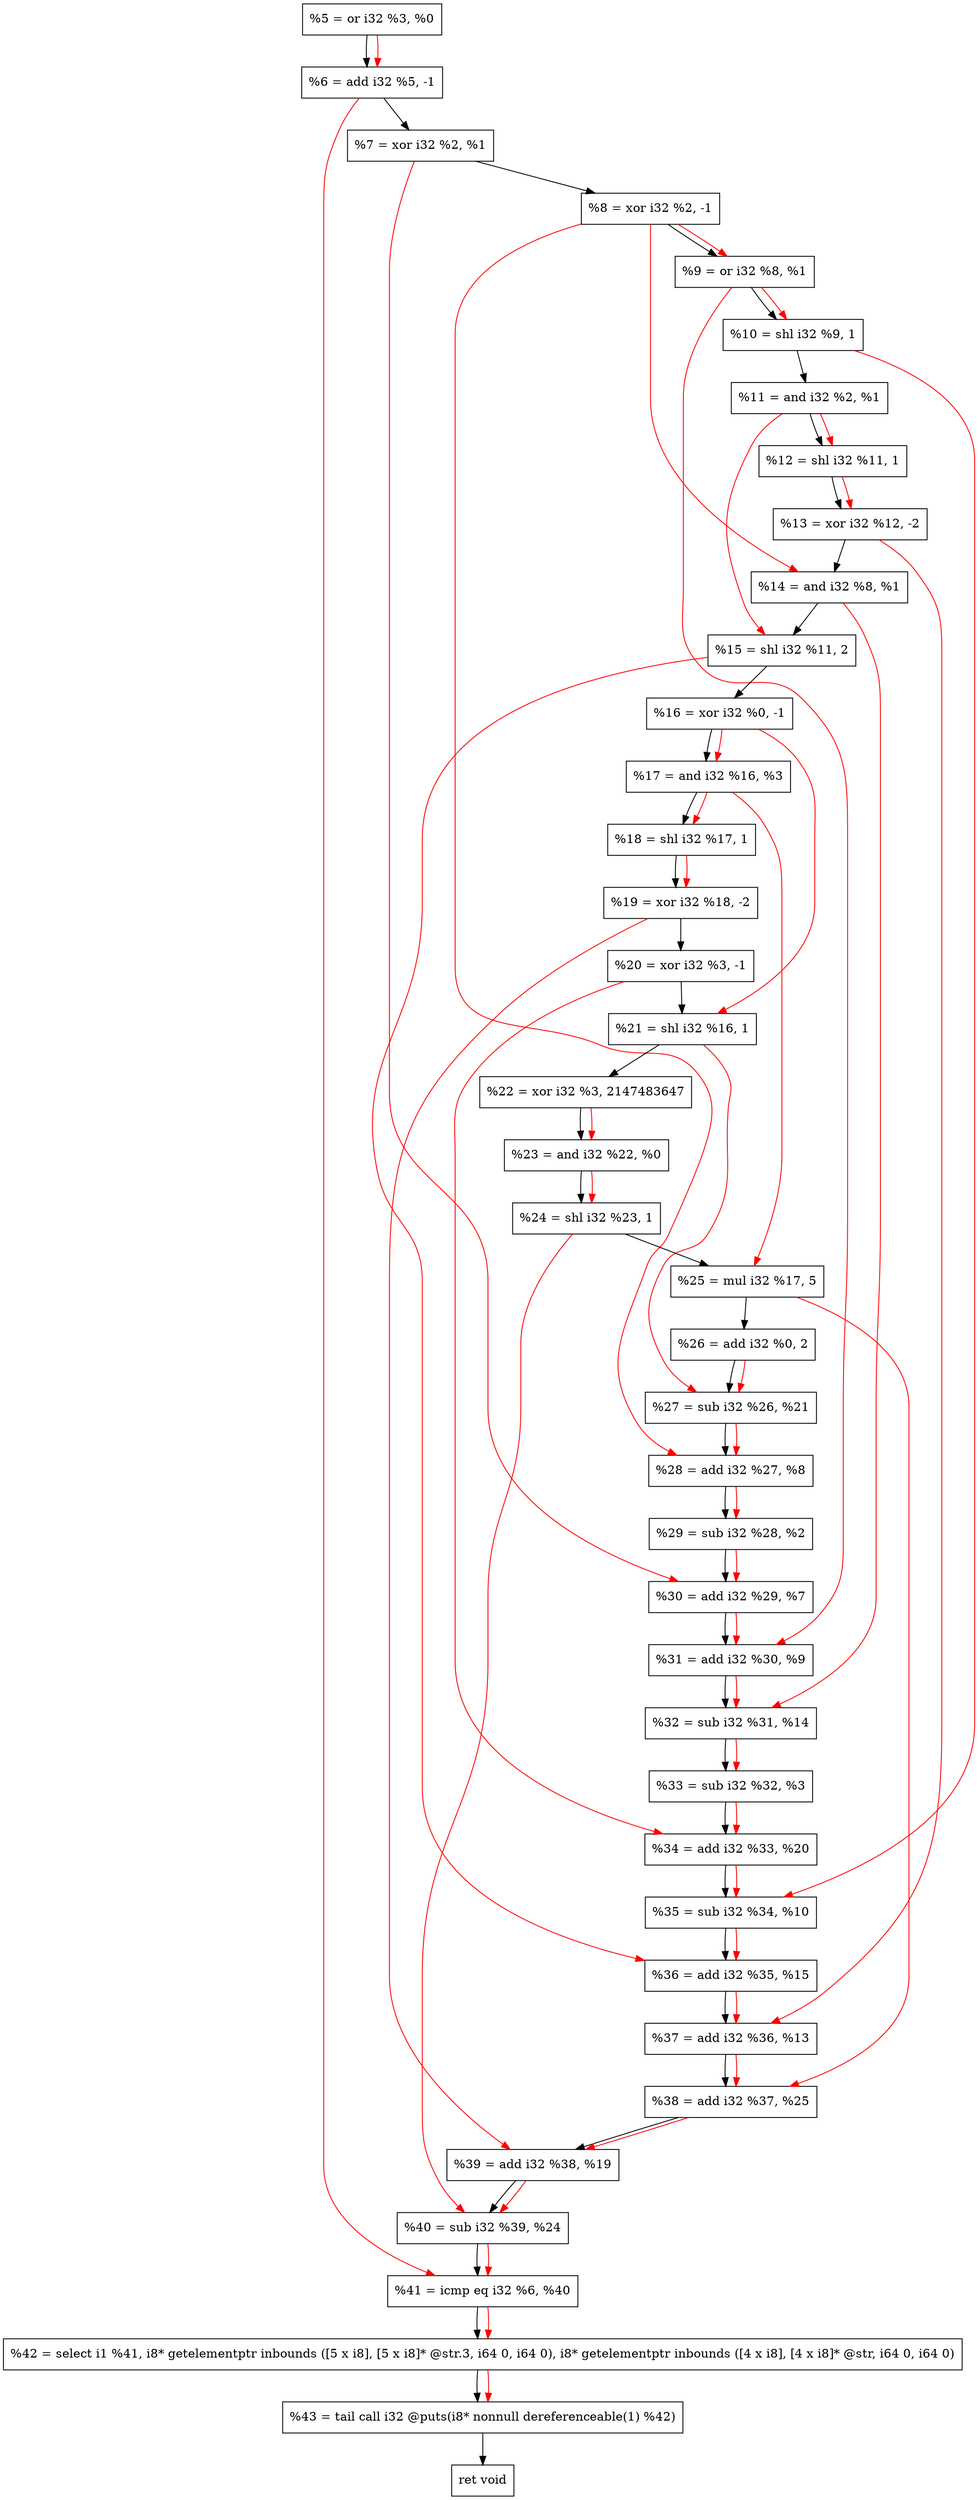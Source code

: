 digraph "DFG for'crackme' function" {
	Node0x1229a90[shape=record, label="  %5 = or i32 %3, %0"];
	Node0x122a110[shape=record, label="  %6 = add i32 %5, -1"];
	Node0x122a180[shape=record, label="  %7 = xor i32 %2, %1"];
	Node0x122a1f0[shape=record, label="  %8 = xor i32 %2, -1"];
	Node0x122a260[shape=record, label="  %9 = or i32 %8, %1"];
	Node0x122a300[shape=record, label="  %10 = shl i32 %9, 1"];
	Node0x122a370[shape=record, label="  %11 = and i32 %2, %1"];
	Node0x122a3e0[shape=record, label="  %12 = shl i32 %11, 1"];
	Node0x122a480[shape=record, label="  %13 = xor i32 %12, -2"];
	Node0x122a4f0[shape=record, label="  %14 = and i32 %8, %1"];
	Node0x122a590[shape=record, label="  %15 = shl i32 %11, 2"];
	Node0x122a600[shape=record, label="  %16 = xor i32 %0, -1"];
	Node0x122a670[shape=record, label="  %17 = and i32 %16, %3"];
	Node0x122a6e0[shape=record, label="  %18 = shl i32 %17, 1"];
	Node0x122a750[shape=record, label="  %19 = xor i32 %18, -2"];
	Node0x122a7c0[shape=record, label="  %20 = xor i32 %3, -1"];
	Node0x122a830[shape=record, label="  %21 = shl i32 %16, 1"];
	Node0x122a8d0[shape=record, label="  %22 = xor i32 %3, 2147483647"];
	Node0x122a940[shape=record, label="  %23 = and i32 %22, %0"];
	Node0x122a9b0[shape=record, label="  %24 = shl i32 %23, 1"];
	Node0x122aa50[shape=record, label="  %25 = mul i32 %17, 5"];
	Node0x122aac0[shape=record, label="  %26 = add i32 %0, 2"];
	Node0x122ab30[shape=record, label="  %27 = sub i32 %26, %21"];
	Node0x122aba0[shape=record, label="  %28 = add i32 %27, %8"];
	Node0x122ac10[shape=record, label="  %29 = sub i32 %28, %2"];
	Node0x122ac80[shape=record, label="  %30 = add i32 %29, %7"];
	Node0x122acf0[shape=record, label="  %31 = add i32 %30, %9"];
	Node0x122ad60[shape=record, label="  %32 = sub i32 %31, %14"];
	Node0x122afe0[shape=record, label="  %33 = sub i32 %32, %3"];
	Node0x122b050[shape=record, label="  %34 = add i32 %33, %20"];
	Node0x122b0c0[shape=record, label="  %35 = sub i32 %34, %10"];
	Node0x122b130[shape=record, label="  %36 = add i32 %35, %15"];
	Node0x122b1a0[shape=record, label="  %37 = add i32 %36, %13"];
	Node0x122b210[shape=record, label="  %38 = add i32 %37, %25"];
	Node0x122b280[shape=record, label="  %39 = add i32 %38, %19"];
	Node0x122b2f0[shape=record, label="  %40 = sub i32 %39, %24"];
	Node0x122b360[shape=record, label="  %41 = icmp eq i32 %6, %40"];
	Node0x11ca268[shape=record, label="  %42 = select i1 %41, i8* getelementptr inbounds ([5 x i8], [5 x i8]* @str.3, i64 0, i64 0), i8* getelementptr inbounds ([4 x i8], [4 x i8]* @str, i64 0, i64 0)"];
	Node0x122b800[shape=record, label="  %43 = tail call i32 @puts(i8* nonnull dereferenceable(1) %42)"];
	Node0x122b850[shape=record, label="  ret void"];
	Node0x1229a90 -> Node0x122a110;
	Node0x122a110 -> Node0x122a180;
	Node0x122a180 -> Node0x122a1f0;
	Node0x122a1f0 -> Node0x122a260;
	Node0x122a260 -> Node0x122a300;
	Node0x122a300 -> Node0x122a370;
	Node0x122a370 -> Node0x122a3e0;
	Node0x122a3e0 -> Node0x122a480;
	Node0x122a480 -> Node0x122a4f0;
	Node0x122a4f0 -> Node0x122a590;
	Node0x122a590 -> Node0x122a600;
	Node0x122a600 -> Node0x122a670;
	Node0x122a670 -> Node0x122a6e0;
	Node0x122a6e0 -> Node0x122a750;
	Node0x122a750 -> Node0x122a7c0;
	Node0x122a7c0 -> Node0x122a830;
	Node0x122a830 -> Node0x122a8d0;
	Node0x122a8d0 -> Node0x122a940;
	Node0x122a940 -> Node0x122a9b0;
	Node0x122a9b0 -> Node0x122aa50;
	Node0x122aa50 -> Node0x122aac0;
	Node0x122aac0 -> Node0x122ab30;
	Node0x122ab30 -> Node0x122aba0;
	Node0x122aba0 -> Node0x122ac10;
	Node0x122ac10 -> Node0x122ac80;
	Node0x122ac80 -> Node0x122acf0;
	Node0x122acf0 -> Node0x122ad60;
	Node0x122ad60 -> Node0x122afe0;
	Node0x122afe0 -> Node0x122b050;
	Node0x122b050 -> Node0x122b0c0;
	Node0x122b0c0 -> Node0x122b130;
	Node0x122b130 -> Node0x122b1a0;
	Node0x122b1a0 -> Node0x122b210;
	Node0x122b210 -> Node0x122b280;
	Node0x122b280 -> Node0x122b2f0;
	Node0x122b2f0 -> Node0x122b360;
	Node0x122b360 -> Node0x11ca268;
	Node0x11ca268 -> Node0x122b800;
	Node0x122b800 -> Node0x122b850;
edge [color=red]
	Node0x1229a90 -> Node0x122a110;
	Node0x122a1f0 -> Node0x122a260;
	Node0x122a260 -> Node0x122a300;
	Node0x122a370 -> Node0x122a3e0;
	Node0x122a3e0 -> Node0x122a480;
	Node0x122a1f0 -> Node0x122a4f0;
	Node0x122a370 -> Node0x122a590;
	Node0x122a600 -> Node0x122a670;
	Node0x122a670 -> Node0x122a6e0;
	Node0x122a6e0 -> Node0x122a750;
	Node0x122a600 -> Node0x122a830;
	Node0x122a8d0 -> Node0x122a940;
	Node0x122a940 -> Node0x122a9b0;
	Node0x122a670 -> Node0x122aa50;
	Node0x122aac0 -> Node0x122ab30;
	Node0x122a830 -> Node0x122ab30;
	Node0x122ab30 -> Node0x122aba0;
	Node0x122a1f0 -> Node0x122aba0;
	Node0x122aba0 -> Node0x122ac10;
	Node0x122ac10 -> Node0x122ac80;
	Node0x122a180 -> Node0x122ac80;
	Node0x122ac80 -> Node0x122acf0;
	Node0x122a260 -> Node0x122acf0;
	Node0x122acf0 -> Node0x122ad60;
	Node0x122a4f0 -> Node0x122ad60;
	Node0x122ad60 -> Node0x122afe0;
	Node0x122afe0 -> Node0x122b050;
	Node0x122a7c0 -> Node0x122b050;
	Node0x122b050 -> Node0x122b0c0;
	Node0x122a300 -> Node0x122b0c0;
	Node0x122b0c0 -> Node0x122b130;
	Node0x122a590 -> Node0x122b130;
	Node0x122b130 -> Node0x122b1a0;
	Node0x122a480 -> Node0x122b1a0;
	Node0x122b1a0 -> Node0x122b210;
	Node0x122aa50 -> Node0x122b210;
	Node0x122b210 -> Node0x122b280;
	Node0x122a750 -> Node0x122b280;
	Node0x122b280 -> Node0x122b2f0;
	Node0x122a9b0 -> Node0x122b2f0;
	Node0x122a110 -> Node0x122b360;
	Node0x122b2f0 -> Node0x122b360;
	Node0x122b360 -> Node0x11ca268;
	Node0x11ca268 -> Node0x122b800;
}
